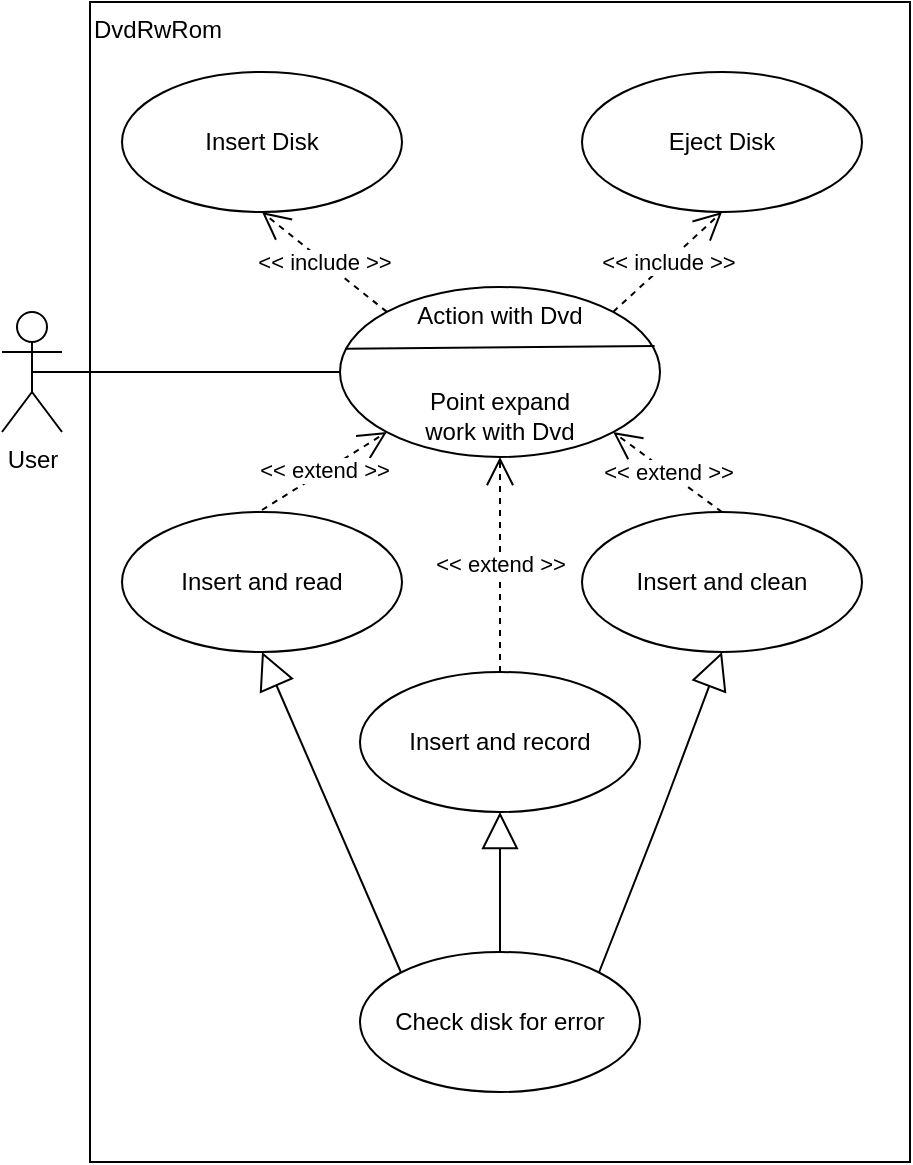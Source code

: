 <mxfile version="13.0.3" type="device"><diagram id="gkBMVB6vEfpH34mhx0I_" name="Страница 1"><mxGraphModel dx="724" dy="564" grid="1" gridSize="10" guides="1" tooltips="1" connect="1" arrows="1" fold="1" page="1" pageScale="1" pageWidth="827" pageHeight="1169" math="0" shadow="0"><root><mxCell id="0"/><mxCell id="1" parent="0"/><mxCell id="ZK80fgMUJi5J9ve_15fS-1" value="User" style="shape=umlActor;verticalLabelPosition=bottom;labelBackgroundColor=#ffffff;verticalAlign=top;html=1;" parent="1" vertex="1"><mxGeometry x="230" y="400" width="30" height="60" as="geometry"/></mxCell><mxCell id="ZK80fgMUJi5J9ve_15fS-13" value="DvdRwRom" style="html=1;verticalAlign=top;align=left;" parent="1" vertex="1"><mxGeometry x="274" y="245" width="410" height="580" as="geometry"/></mxCell><mxCell id="ZK80fgMUJi5J9ve_15fS-24" style="edgeStyle=orthogonalEdgeStyle;rounded=0;orthogonalLoop=1;jettySize=auto;html=1;entryX=0.5;entryY=0.5;entryDx=0;entryDy=0;entryPerimeter=0;strokeColor=#000000;strokeWidth=1;startArrow=none;startFill=0;endArrow=none;endFill=0;" parent="1" source="ZK80fgMUJi5J9ve_15fS-16" target="ZK80fgMUJi5J9ve_15fS-1" edge="1"><mxGeometry relative="1" as="geometry"/></mxCell><mxCell id="ZK80fgMUJi5J9ve_15fS-16" value="Action with Dvd&lt;br&gt;&lt;br&gt;&lt;br&gt;Point expand&lt;br&gt;work with Dvd" style="ellipse;whiteSpace=wrap;html=1;align=center;horizontal=1;verticalAlign=top;" parent="1" vertex="1"><mxGeometry x="399" y="387.5" width="160" height="85" as="geometry"/></mxCell><mxCell id="ZK80fgMUJi5J9ve_15fS-25" value="" style="endArrow=none;html=1;strokeColor=#000000;strokeWidth=1;exitX=0.017;exitY=0.363;exitDx=0;exitDy=0;exitPerimeter=0;entryX=0.983;entryY=0.347;entryDx=0;entryDy=0;entryPerimeter=0;" parent="1" source="ZK80fgMUJi5J9ve_15fS-16" target="ZK80fgMUJi5J9ve_15fS-16" edge="1"><mxGeometry width="50" height="50" relative="1" as="geometry"><mxPoint x="680" y="430" as="sourcePoint"/><mxPoint x="550" y="409" as="targetPoint"/></mxGeometry></mxCell><mxCell id="ZK80fgMUJi5J9ve_15fS-36" value="Insert Disk" style="ellipse;whiteSpace=wrap;html=1;align=center;" parent="1" vertex="1"><mxGeometry x="290" y="280" width="140" height="70" as="geometry"/></mxCell><mxCell id="ZK80fgMUJi5J9ve_15fS-37" value="Eject Disk" style="ellipse;whiteSpace=wrap;html=1;align=center;" parent="1" vertex="1"><mxGeometry x="520" y="280" width="140" height="70" as="geometry"/></mxCell><mxCell id="ZK80fgMUJi5J9ve_15fS-38" value="&amp;lt;&amp;lt; include &amp;gt;&amp;gt;" style="endArrow=open;endSize=12;dashed=1;html=1;strokeColor=#000000;strokeWidth=1;entryX=0.5;entryY=1;entryDx=0;entryDy=0;exitX=0;exitY=0;exitDx=0;exitDy=0;" parent="1" source="ZK80fgMUJi5J9ve_15fS-16" target="ZK80fgMUJi5J9ve_15fS-36" edge="1"><mxGeometry width="160" relative="1" as="geometry"><mxPoint x="470" y="387.5" as="sourcePoint"/><mxPoint x="630" y="387.5" as="targetPoint"/></mxGeometry></mxCell><mxCell id="ZK80fgMUJi5J9ve_15fS-39" value="&amp;lt;&amp;lt; include &amp;gt;&amp;gt;" style="endArrow=open;endSize=12;dashed=1;html=1;strokeColor=#000000;strokeWidth=1;exitX=1;exitY=0;exitDx=0;exitDy=0;entryX=0.5;entryY=1;entryDx=0;entryDy=0;" parent="1" source="ZK80fgMUJi5J9ve_15fS-16" target="ZK80fgMUJi5J9ve_15fS-37" edge="1"><mxGeometry width="160" relative="1" as="geometry"><mxPoint x="520" y="350" as="sourcePoint"/><mxPoint x="680" y="350" as="targetPoint"/></mxGeometry></mxCell><mxCell id="ZK80fgMUJi5J9ve_15fS-40" value="Insert and record" style="ellipse;whiteSpace=wrap;html=1;align=center;" parent="1" vertex="1"><mxGeometry x="409" y="580" width="140" height="70" as="geometry"/></mxCell><mxCell id="ZK80fgMUJi5J9ve_15fS-41" value="Insert and read" style="ellipse;whiteSpace=wrap;html=1;align=center;" parent="1" vertex="1"><mxGeometry x="290" y="500" width="140" height="70" as="geometry"/></mxCell><mxCell id="ZK80fgMUJi5J9ve_15fS-42" value="Insert and clеan" style="ellipse;whiteSpace=wrap;html=1;align=center;" parent="1" vertex="1"><mxGeometry x="520" y="500" width="140" height="70" as="geometry"/></mxCell><mxCell id="ZK80fgMUJi5J9ve_15fS-45" value="&amp;lt;&amp;lt; extend &amp;gt;&amp;gt;" style="endArrow=open;endSize=12;dashed=1;html=1;strokeColor=#000000;strokeWidth=1;entryX=0;entryY=1;entryDx=0;entryDy=0;" parent="1" target="ZK80fgMUJi5J9ve_15fS-16" edge="1"><mxGeometry width="160" relative="1" as="geometry"><mxPoint x="360" y="499" as="sourcePoint"/><mxPoint x="520" y="499.33" as="targetPoint"/></mxGeometry></mxCell><mxCell id="ZK80fgMUJi5J9ve_15fS-46" value="&amp;lt;&amp;lt; extend &amp;gt;&amp;gt;" style="endArrow=open;endSize=12;dashed=1;html=1;strokeColor=#000000;strokeWidth=1;entryX=0.5;entryY=1;entryDx=0;entryDy=0;" parent="1" source="ZK80fgMUJi5J9ve_15fS-40" target="ZK80fgMUJi5J9ve_15fS-16" edge="1"><mxGeometry width="160" relative="1" as="geometry"><mxPoint x="480" y="560" as="sourcePoint"/><mxPoint x="640" y="560" as="targetPoint"/></mxGeometry></mxCell><mxCell id="ZK80fgMUJi5J9ve_15fS-47" value="&amp;lt;&amp;lt; extend &amp;gt;&amp;gt;" style="endArrow=open;endSize=12;dashed=1;html=1;strokeColor=#000000;strokeWidth=1;entryX=1;entryY=1;entryDx=0;entryDy=0;exitX=0.5;exitY=0;exitDx=0;exitDy=0;" parent="1" source="ZK80fgMUJi5J9ve_15fS-42" target="ZK80fgMUJi5J9ve_15fS-16" edge="1"><mxGeometry width="160" relative="1" as="geometry"><mxPoint x="480" y="560" as="sourcePoint"/><mxPoint x="640" y="560" as="targetPoint"/></mxGeometry></mxCell><mxCell id="ZK80fgMUJi5J9ve_15fS-48" value="Check disk for error" style="ellipse;whiteSpace=wrap;html=1;align=center;" parent="1" vertex="1"><mxGeometry x="409" y="720" width="140" height="70" as="geometry"/></mxCell><mxCell id="ZK80fgMUJi5J9ve_15fS-49" value="" style="endArrow=block;endSize=16;endFill=0;html=1;strokeColor=#000000;strokeWidth=1;exitX=0.5;exitY=0;exitDx=0;exitDy=0;entryX=0.5;entryY=1;entryDx=0;entryDy=0;" parent="1" source="ZK80fgMUJi5J9ve_15fS-48" target="ZK80fgMUJi5J9ve_15fS-40" edge="1"><mxGeometry width="160" relative="1" as="geometry"><mxPoint x="409" y="700" as="sourcePoint"/><mxPoint x="569" y="700" as="targetPoint"/></mxGeometry></mxCell><mxCell id="ZK80fgMUJi5J9ve_15fS-50" value="" style="endArrow=block;endSize=16;endFill=0;html=1;strokeColor=#000000;strokeWidth=1;exitX=1;exitY=0;exitDx=0;exitDy=0;entryX=0.5;entryY=1;entryDx=0;entryDy=0;" parent="1" source="ZK80fgMUJi5J9ve_15fS-48" target="ZK80fgMUJi5J9ve_15fS-42" edge="1"><mxGeometry width="160" relative="1" as="geometry"><mxPoint x="530" y="720" as="sourcePoint"/><mxPoint x="690" y="720" as="targetPoint"/><Array as="points"><mxPoint x="560" y="650"/></Array></mxGeometry></mxCell><mxCell id="ZK80fgMUJi5J9ve_15fS-51" value="" style="endArrow=block;endSize=16;endFill=0;html=1;strokeColor=#000000;strokeWidth=1;exitX=0;exitY=0;exitDx=0;exitDy=0;entryX=0.5;entryY=1;entryDx=0;entryDy=0;" parent="1" source="ZK80fgMUJi5J9ve_15fS-48" target="ZK80fgMUJi5J9ve_15fS-41" edge="1"><mxGeometry width="160" relative="1" as="geometry"><mxPoint x="480" y="760" as="sourcePoint"/><mxPoint x="360" y="570" as="targetPoint"/></mxGeometry></mxCell></root></mxGraphModel></diagram></mxfile>